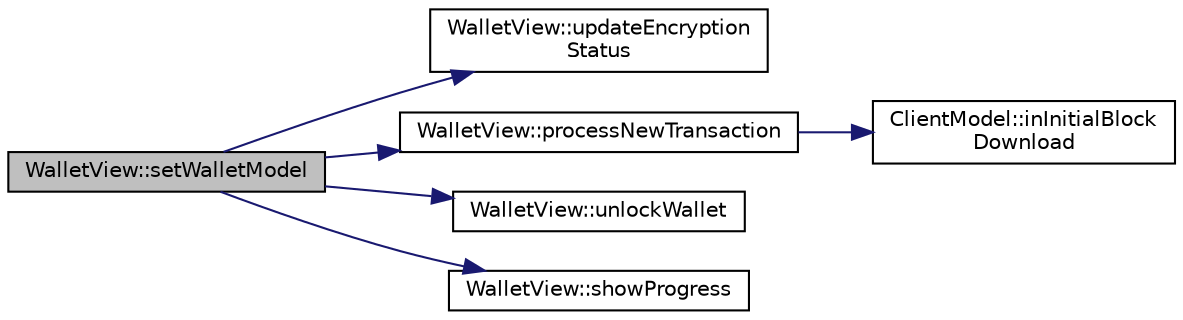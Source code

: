 digraph "WalletView::setWalletModel"
{
 // LATEX_PDF_SIZE
  edge [fontname="Helvetica",fontsize="10",labelfontname="Helvetica",labelfontsize="10"];
  node [fontname="Helvetica",fontsize="10",shape=record];
  rankdir="LR";
  Node64 [label="WalletView::setWalletModel",height=0.2,width=0.4,color="black", fillcolor="grey75", style="filled", fontcolor="black",tooltip=" "];
  Node64 -> Node65 [color="midnightblue",fontsize="10",style="solid",fontname="Helvetica"];
  Node65 [label="WalletView::updateEncryption\lStatus",height=0.2,width=0.4,color="black", fillcolor="white", style="filled",URL="$class_wallet_view.html#ad348f2ed9f843ef9125ca416307c7412",tooltip=" "];
  Node64 -> Node66 [color="midnightblue",fontsize="10",style="solid",fontname="Helvetica"];
  Node66 [label="WalletView::processNewTransaction",height=0.2,width=0.4,color="black", fillcolor="white", style="filled",URL="$class_wallet_view.html#addde7d2260658ee06f47f9c095a8cb2a",tooltip=" "];
  Node66 -> Node67 [color="midnightblue",fontsize="10",style="solid",fontname="Helvetica"];
  Node67 [label="ClientModel::inInitialBlock\lDownload",height=0.2,width=0.4,color="black", fillcolor="white", style="filled",URL="$class_client_model.html#af9798c364463ada09be477b15daf0fbe",tooltip="Return true if core is doing initial block download."];
  Node64 -> Node68 [color="midnightblue",fontsize="10",style="solid",fontname="Helvetica"];
  Node68 [label="WalletView::unlockWallet",height=0.2,width=0.4,color="black", fillcolor="white", style="filled",URL="$class_wallet_view.html#ac258d549f0e55ad4f84b9d21848faf02",tooltip=" "];
  Node64 -> Node69 [color="midnightblue",fontsize="10",style="solid",fontname="Helvetica"];
  Node69 [label="WalletView::showProgress",height=0.2,width=0.4,color="black", fillcolor="white", style="filled",URL="$class_wallet_view.html#a8a1f4b689abc0f1073c547ec1f871a26",tooltip=" "];
}
